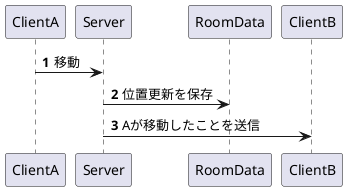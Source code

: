 @startuml
'https://plantuml.com/sequence-diagram

autonumber

participant ClientA
participant Server
participant RoomData
participant ClientB

ClientA->Server:移動
Server->RoomData:位置更新を保存
ClientB<-Server:Aが移動したことを送信

@enduml
